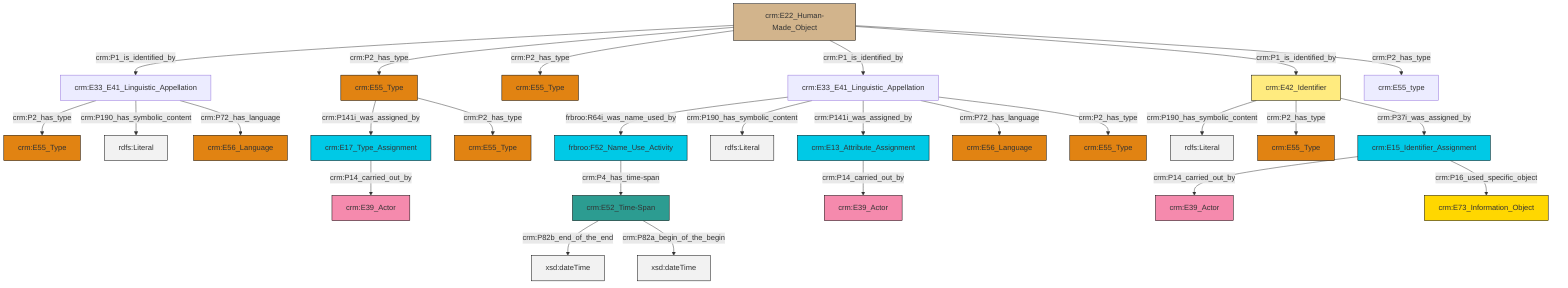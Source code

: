 graph TD
classDef Literal fill:#f2f2f2,stroke:#000000;
classDef CRM_Entity fill:#FFFFFF,stroke:#000000;
classDef Temporal_Entity fill:#00C9E6, stroke:#000000;
classDef Type fill:#E18312, stroke:#000000;
classDef Time-Span fill:#2C9C91, stroke:#000000;
classDef Appellation fill:#FFEB7F, stroke:#000000;
classDef Place fill:#008836, stroke:#000000;
classDef Persistent_Item fill:#B266B2, stroke:#000000;
classDef Conceptual_Object fill:#FFD700, stroke:#000000;
classDef Physical_Thing fill:#D2B48C, stroke:#000000;
classDef Actor fill:#f58aad, stroke:#000000;
classDef PC_Classes fill:#4ce600, stroke:#000000;
classDef Multi fill:#cccccc,stroke:#000000;

4["crm:E33_E41_Linguistic_Appellation"]:::Default -->|frbroo:R64i_was_name_used_by| 5["frbroo:F52_Name_Use_Activity"]:::Temporal_Entity
0["crm:E42_Identifier"]:::Appellation -->|crm:P190_has_symbolic_content| 12[rdfs:Literal]:::Literal
4["crm:E33_E41_Linguistic_Appellation"]:::Default -->|crm:P190_has_symbolic_content| 13[rdfs:Literal]:::Literal
14["crm:E33_E41_Linguistic_Appellation"]:::Default -->|crm:P2_has_type| 6["crm:E55_Type"]:::Type
15["crm:E13_Attribute_Assignment"]:::Temporal_Entity -->|crm:P14_carried_out_by| 16["crm:E39_Actor"]:::Actor
0["crm:E42_Identifier"]:::Appellation -->|crm:P2_has_type| 17["crm:E55_Type"]:::Type
20["crm:E55_Type"]:::Type -->|crm:P141i_was_assigned_by| 25["crm:E17_Type_Assignment"]:::Temporal_Entity
8["crm:E22_Human-Made_Object"]:::Physical_Thing -->|crm:P1_is_identified_by| 14["crm:E33_E41_Linguistic_Appellation"]:::Default
8["crm:E22_Human-Made_Object"]:::Physical_Thing -->|crm:P2_has_type| 20["crm:E55_Type"]:::Type
4["crm:E33_E41_Linguistic_Appellation"]:::Default -->|crm:P141i_was_assigned_by| 15["crm:E13_Attribute_Assignment"]:::Temporal_Entity
4["crm:E33_E41_Linguistic_Appellation"]:::Default -->|crm:P72_has_language| 27["crm:E56_Language"]:::Type
29["crm:E52_Time-Span"]:::Time-Span -->|crm:P82b_end_of_the_end| 30[xsd:dateTime]:::Literal
31["crm:E15_Identifier_Assignment"]:::Temporal_Entity -->|crm:P14_carried_out_by| 32["crm:E39_Actor"]:::Actor
8["crm:E22_Human-Made_Object"]:::Physical_Thing -->|crm:P2_has_type| 33["crm:E55_Type"]:::Type
4["crm:E33_E41_Linguistic_Appellation"]:::Default -->|crm:P2_has_type| 34["crm:E55_Type"]:::Type
29["crm:E52_Time-Span"]:::Time-Span -->|crm:P82a_begin_of_the_begin| 35[xsd:dateTime]:::Literal
8["crm:E22_Human-Made_Object"]:::Physical_Thing -->|crm:P1_is_identified_by| 4["crm:E33_E41_Linguistic_Appellation"]:::Default
25["crm:E17_Type_Assignment"]:::Temporal_Entity -->|crm:P14_carried_out_by| 41["crm:E39_Actor"]:::Actor
8["crm:E22_Human-Made_Object"]:::Physical_Thing -->|crm:P1_is_identified_by| 0["crm:E42_Identifier"]:::Appellation
31["crm:E15_Identifier_Assignment"]:::Temporal_Entity -->|crm:P16_used_specific_object| 22["crm:E73_Information_Object"]:::Conceptual_Object
0["crm:E42_Identifier"]:::Appellation -->|crm:P37i_was_assigned_by| 31["crm:E15_Identifier_Assignment"]:::Temporal_Entity
5["frbroo:F52_Name_Use_Activity"]:::Temporal_Entity -->|crm:P4_has_time-span| 29["crm:E52_Time-Span"]:::Time-Span
14["crm:E33_E41_Linguistic_Appellation"]:::Default -->|crm:P190_has_symbolic_content| 48[rdfs:Literal]:::Literal
14["crm:E33_E41_Linguistic_Appellation"]:::Default -->|crm:P72_has_language| 18["crm:E56_Language"]:::Type
8["crm:E22_Human-Made_Object"]:::Physical_Thing -->|crm:P2_has_type| 2["crm:E55_type"]:::Default
20["crm:E55_Type"]:::Type -->|crm:P2_has_type| 10["crm:E55_Type"]:::Type